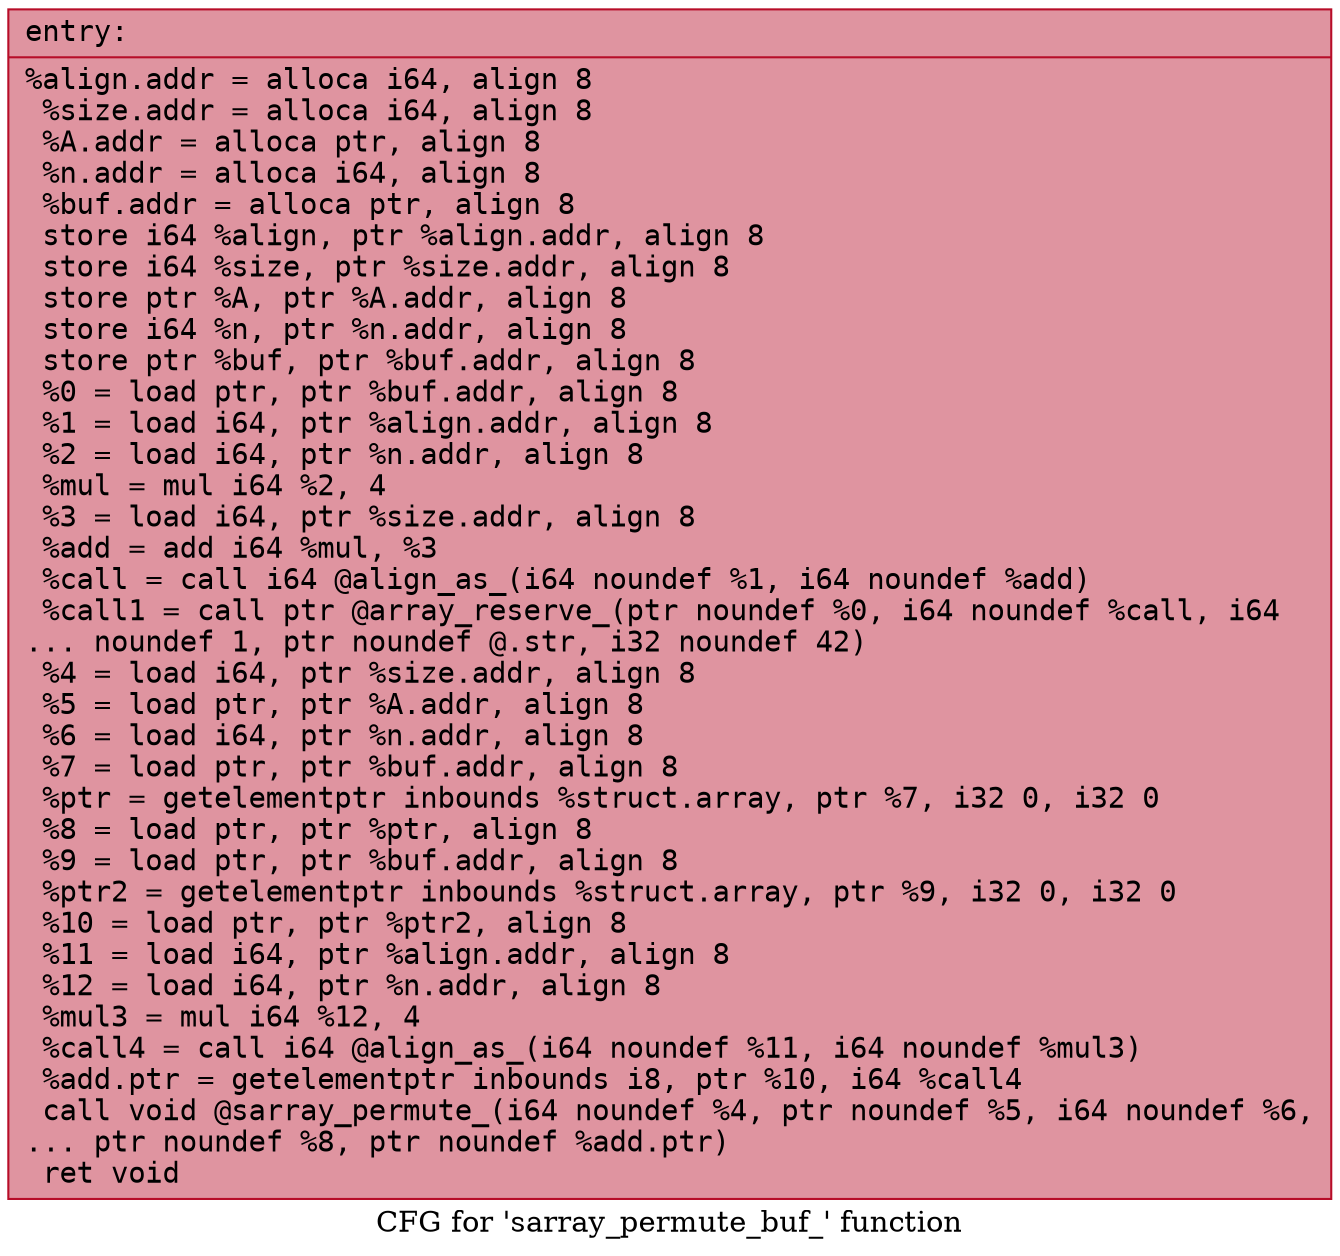 digraph "CFG for 'sarray_permute_buf_' function" {
	label="CFG for 'sarray_permute_buf_' function";

	Node0x5644f34e53c0 [shape=record,color="#b70d28ff", style=filled, fillcolor="#b70d2870" fontname="Courier",label="{entry:\l|  %align.addr = alloca i64, align 8\l  %size.addr = alloca i64, align 8\l  %A.addr = alloca ptr, align 8\l  %n.addr = alloca i64, align 8\l  %buf.addr = alloca ptr, align 8\l  store i64 %align, ptr %align.addr, align 8\l  store i64 %size, ptr %size.addr, align 8\l  store ptr %A, ptr %A.addr, align 8\l  store i64 %n, ptr %n.addr, align 8\l  store ptr %buf, ptr %buf.addr, align 8\l  %0 = load ptr, ptr %buf.addr, align 8\l  %1 = load i64, ptr %align.addr, align 8\l  %2 = load i64, ptr %n.addr, align 8\l  %mul = mul i64 %2, 4\l  %3 = load i64, ptr %size.addr, align 8\l  %add = add i64 %mul, %3\l  %call = call i64 @align_as_(i64 noundef %1, i64 noundef %add)\l  %call1 = call ptr @array_reserve_(ptr noundef %0, i64 noundef %call, i64\l... noundef 1, ptr noundef @.str, i32 noundef 42)\l  %4 = load i64, ptr %size.addr, align 8\l  %5 = load ptr, ptr %A.addr, align 8\l  %6 = load i64, ptr %n.addr, align 8\l  %7 = load ptr, ptr %buf.addr, align 8\l  %ptr = getelementptr inbounds %struct.array, ptr %7, i32 0, i32 0\l  %8 = load ptr, ptr %ptr, align 8\l  %9 = load ptr, ptr %buf.addr, align 8\l  %ptr2 = getelementptr inbounds %struct.array, ptr %9, i32 0, i32 0\l  %10 = load ptr, ptr %ptr2, align 8\l  %11 = load i64, ptr %align.addr, align 8\l  %12 = load i64, ptr %n.addr, align 8\l  %mul3 = mul i64 %12, 4\l  %call4 = call i64 @align_as_(i64 noundef %11, i64 noundef %mul3)\l  %add.ptr = getelementptr inbounds i8, ptr %10, i64 %call4\l  call void @sarray_permute_(i64 noundef %4, ptr noundef %5, i64 noundef %6,\l... ptr noundef %8, ptr noundef %add.ptr)\l  ret void\l}"];
}
